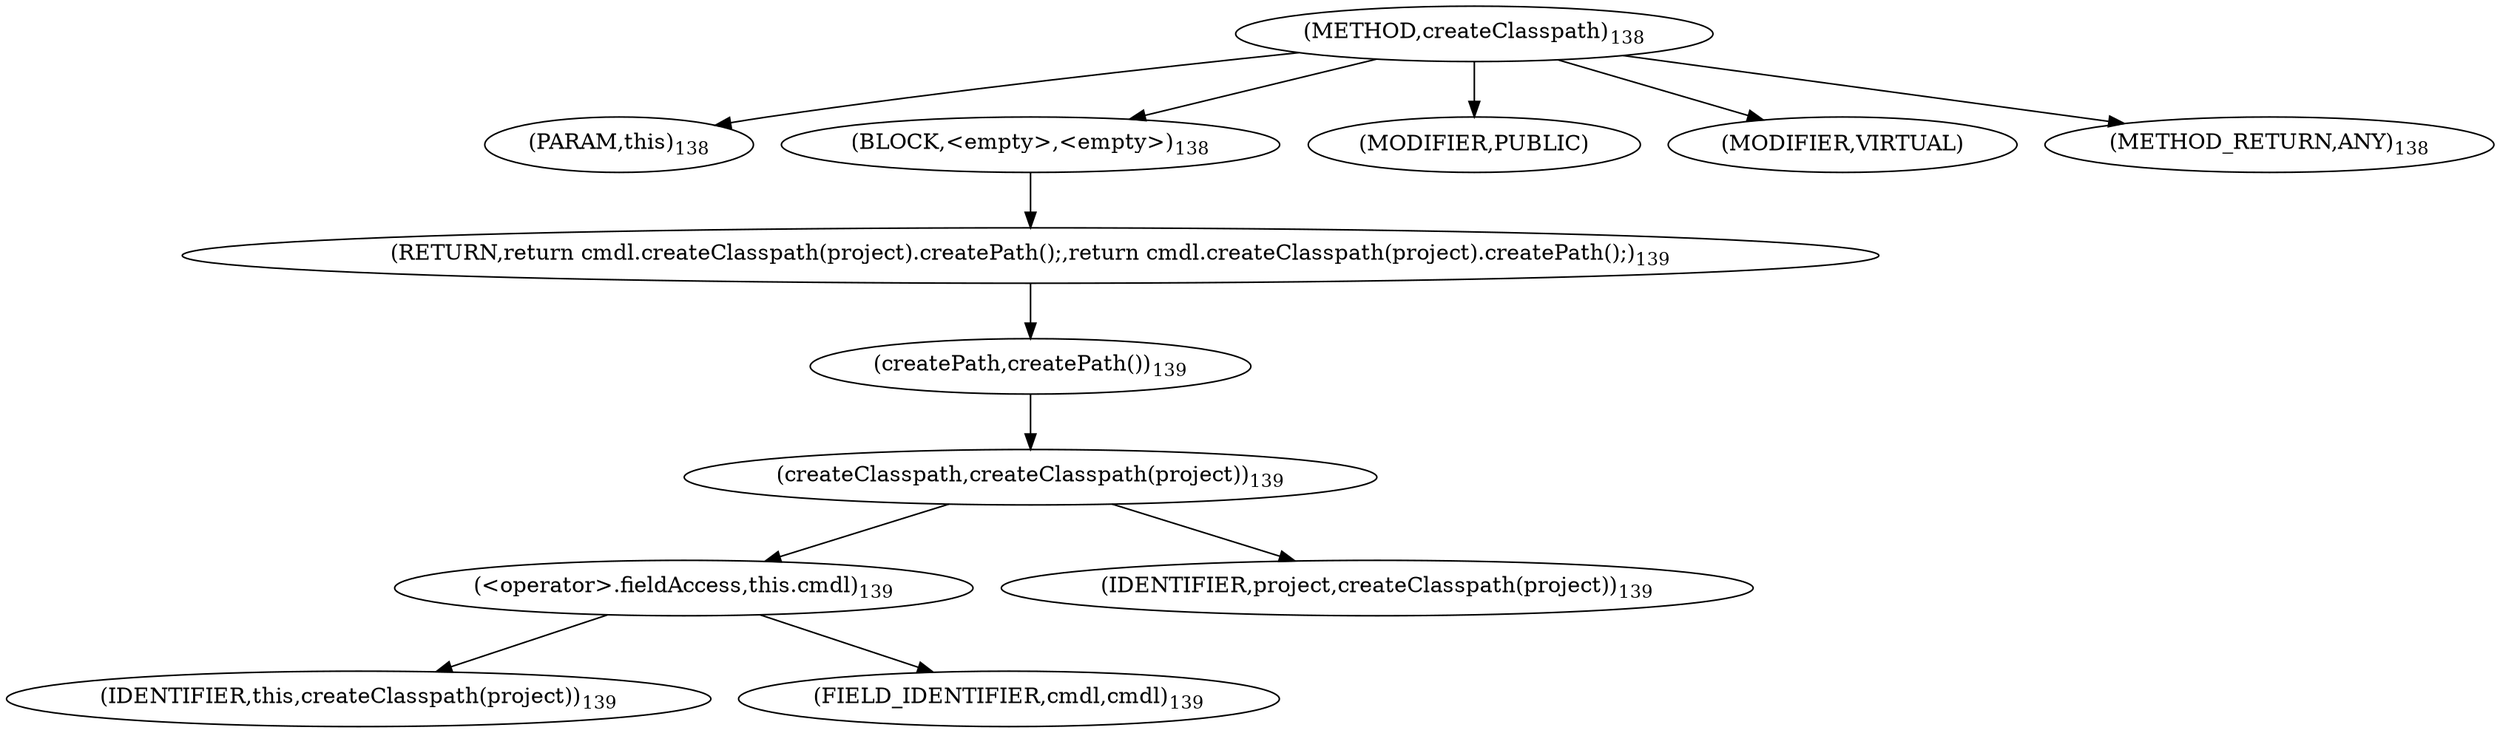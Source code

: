 digraph "createClasspath" {  
"221" [label = <(METHOD,createClasspath)<SUB>138</SUB>> ]
"222" [label = <(PARAM,this)<SUB>138</SUB>> ]
"223" [label = <(BLOCK,&lt;empty&gt;,&lt;empty&gt;)<SUB>138</SUB>> ]
"224" [label = <(RETURN,return cmdl.createClasspath(project).createPath();,return cmdl.createClasspath(project).createPath();)<SUB>139</SUB>> ]
"225" [label = <(createPath,createPath())<SUB>139</SUB>> ]
"226" [label = <(createClasspath,createClasspath(project))<SUB>139</SUB>> ]
"227" [label = <(&lt;operator&gt;.fieldAccess,this.cmdl)<SUB>139</SUB>> ]
"228" [label = <(IDENTIFIER,this,createClasspath(project))<SUB>139</SUB>> ]
"229" [label = <(FIELD_IDENTIFIER,cmdl,cmdl)<SUB>139</SUB>> ]
"230" [label = <(IDENTIFIER,project,createClasspath(project))<SUB>139</SUB>> ]
"231" [label = <(MODIFIER,PUBLIC)> ]
"232" [label = <(MODIFIER,VIRTUAL)> ]
"233" [label = <(METHOD_RETURN,ANY)<SUB>138</SUB>> ]
  "221" -> "222" 
  "221" -> "223" 
  "221" -> "231" 
  "221" -> "232" 
  "221" -> "233" 
  "223" -> "224" 
  "224" -> "225" 
  "225" -> "226" 
  "226" -> "227" 
  "226" -> "230" 
  "227" -> "228" 
  "227" -> "229" 
}
